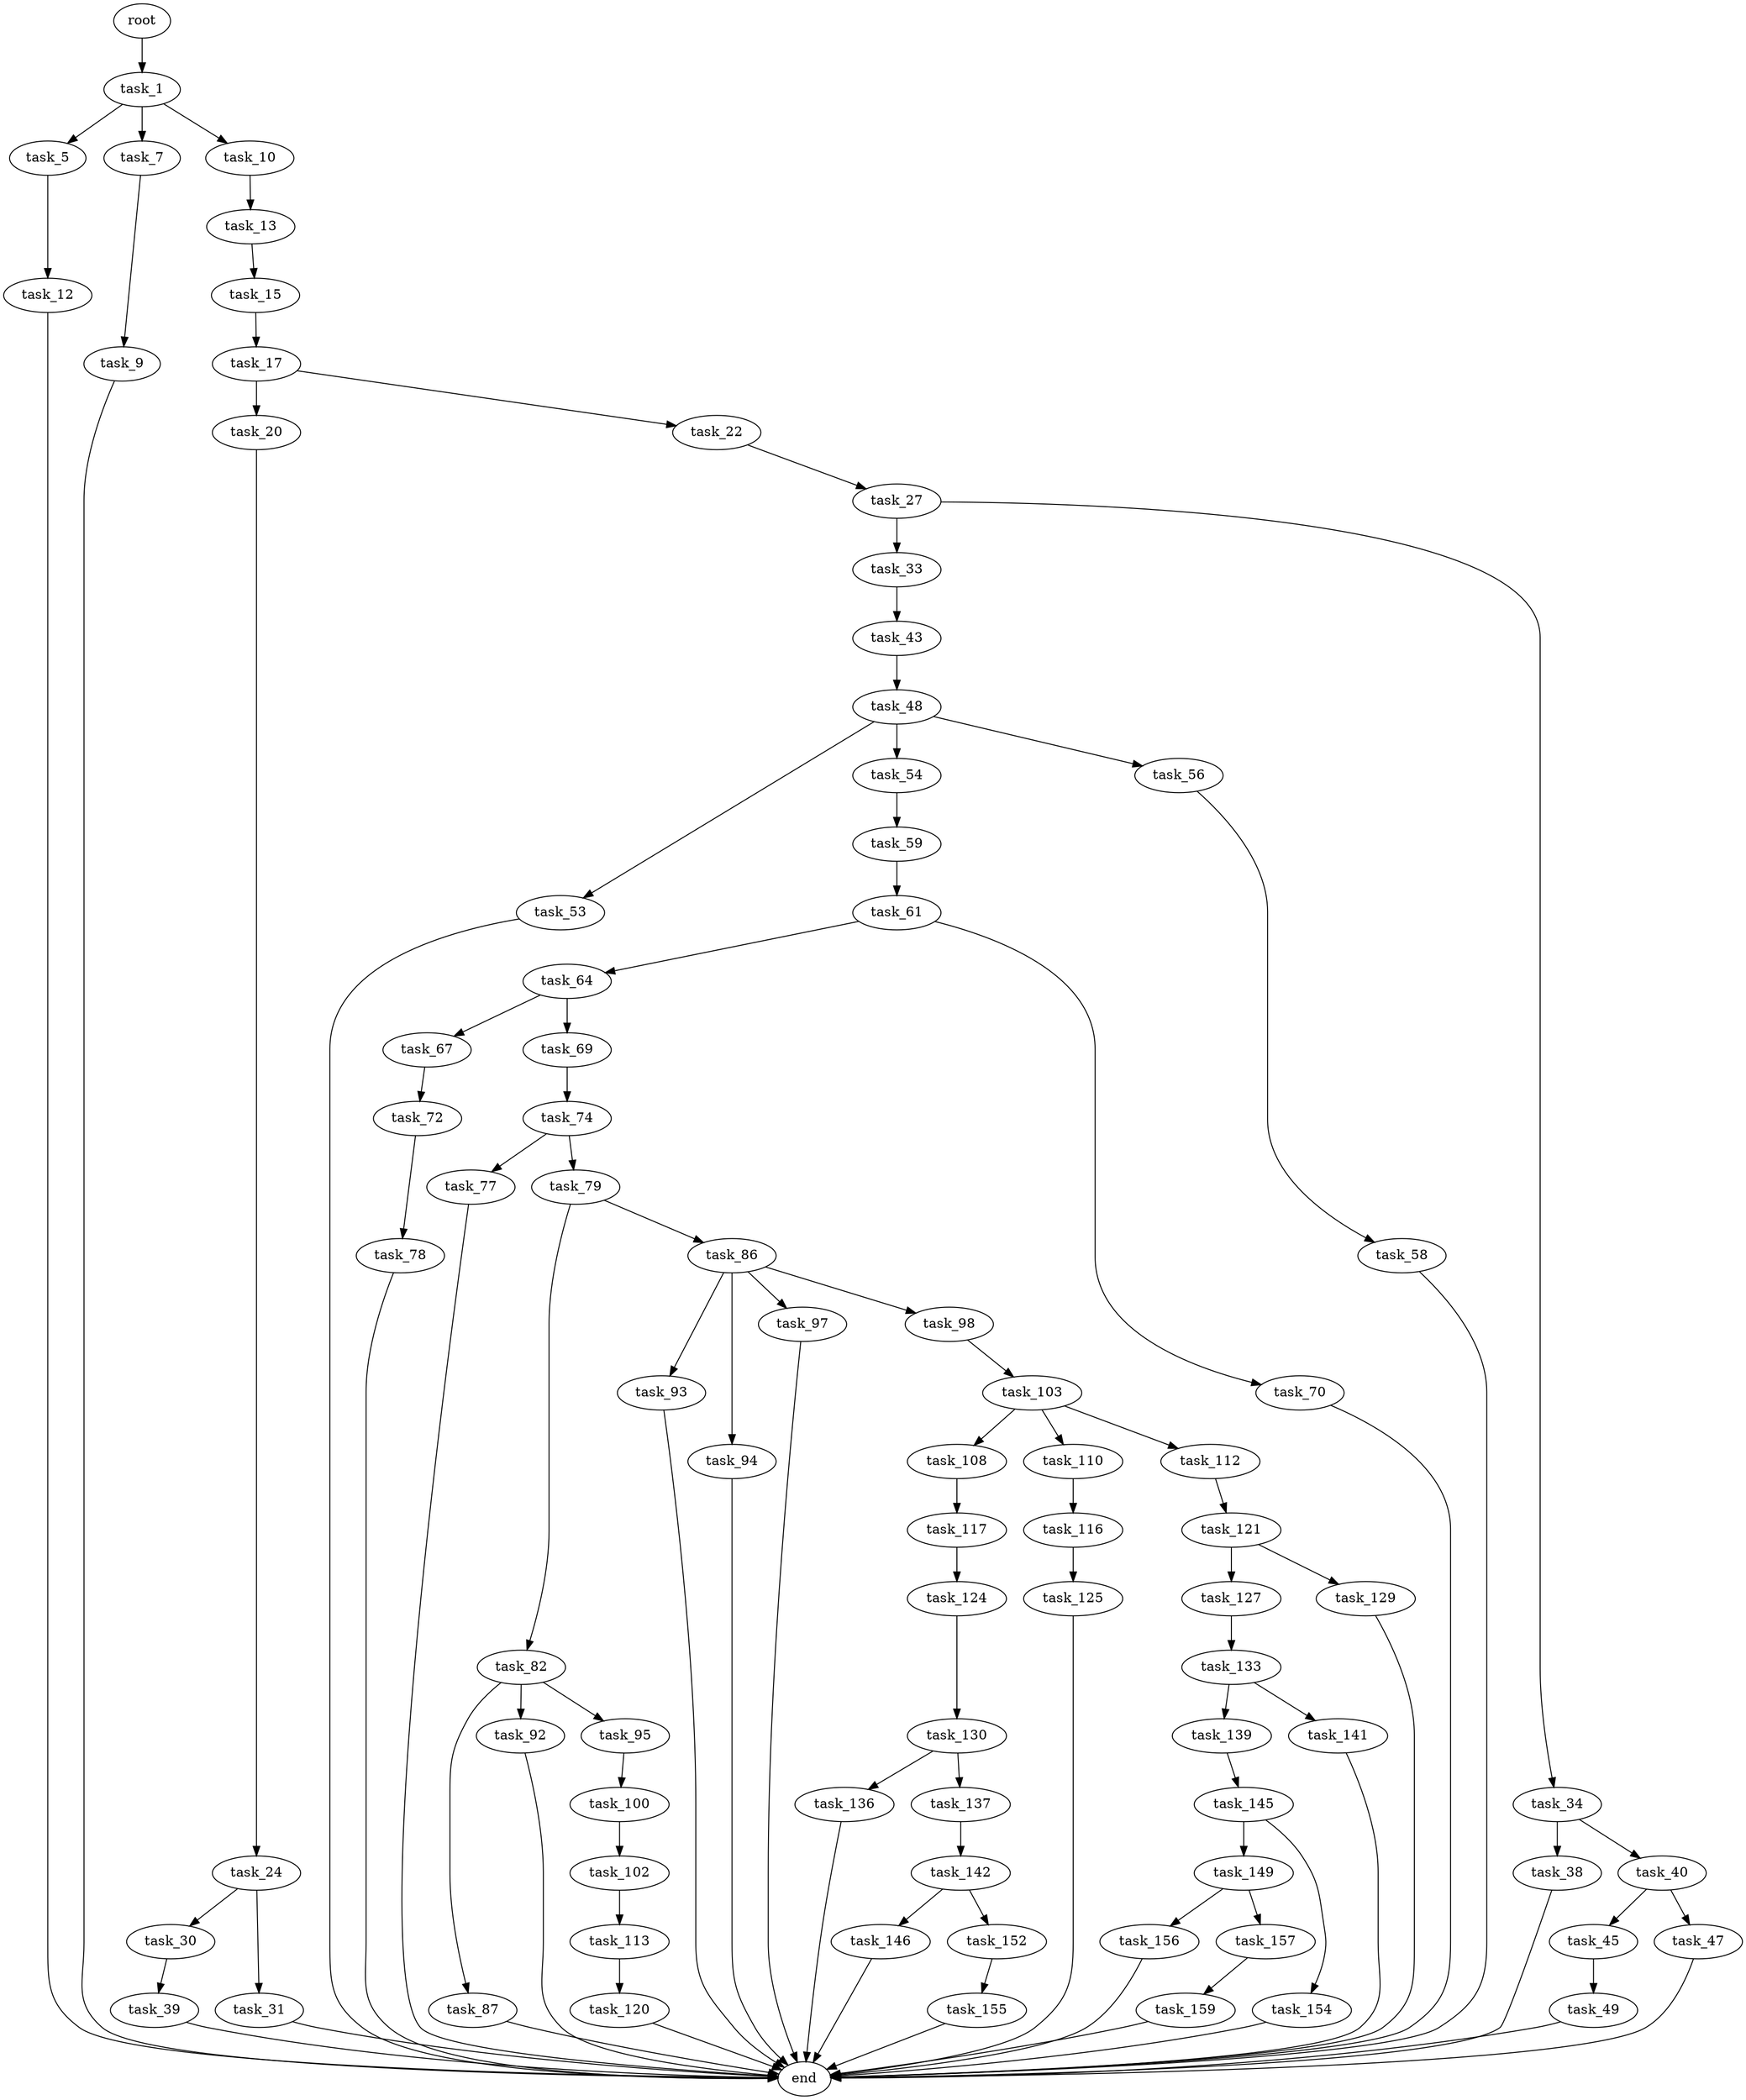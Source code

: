 digraph G {
  root [size="0.000000"];
  task_1 [size="782757789696.000000"];
  task_5 [size="264570601256.000000"];
  task_7 [size="9039593512.000000"];
  task_9 [size="46857282547.000000"];
  task_10 [size="26162817425.000000"];
  task_12 [size="231928233984.000000"];
  task_13 [size="308329435788.000000"];
  task_15 [size="26998278571.000000"];
  task_17 [size="549755813888.000000"];
  task_20 [size="23544746472.000000"];
  task_22 [size="25213447079.000000"];
  task_24 [size="1774727567.000000"];
  task_27 [size="15702606961.000000"];
  task_30 [size="31779948548.000000"];
  task_31 [size="4575729474.000000"];
  task_33 [size="368293445632.000000"];
  task_34 [size="782757789696.000000"];
  task_38 [size="155626349351.000000"];
  task_39 [size="368293445632.000000"];
  task_40 [size="8243488697.000000"];
  task_43 [size="226604279688.000000"];
  task_45 [size="549755813888.000000"];
  task_47 [size="51910722565.000000"];
  task_48 [size="1307259616604.000000"];
  task_49 [size="449090773627.000000"];
  task_53 [size="368293445632.000000"];
  task_54 [size="1304700984010.000000"];
  task_56 [size="316990515877.000000"];
  task_58 [size="231928233984.000000"];
  task_59 [size="13861590122.000000"];
  task_61 [size="782757789696.000000"];
  task_64 [size="454231176563.000000"];
  task_67 [size="435985821178.000000"];
  task_69 [size="231928233984.000000"];
  task_70 [size="700632921029.000000"];
  task_72 [size="7391490636.000000"];
  task_74 [size="11757379031.000000"];
  task_77 [size="20707138045.000000"];
  task_78 [size="15002903881.000000"];
  task_79 [size="184011323329.000000"];
  task_82 [size="713556160599.000000"];
  task_86 [size="231928233984.000000"];
  task_87 [size="1779014544.000000"];
  task_92 [size="195141786495.000000"];
  task_93 [size="134217728000.000000"];
  task_94 [size="549755813888.000000"];
  task_95 [size="142576865648.000000"];
  task_97 [size="28991029248.000000"];
  task_98 [size="4737699715.000000"];
  task_100 [size="4004370991.000000"];
  task_102 [size="28991029248.000000"];
  task_103 [size="26234679325.000000"];
  task_108 [size="4920410439.000000"];
  task_110 [size="12799189119.000000"];
  task_112 [size="22398046289.000000"];
  task_113 [size="8043514644.000000"];
  task_116 [size="231928233984.000000"];
  task_117 [size="549755813888.000000"];
  task_120 [size="58794802162.000000"];
  task_121 [size="1073741824000.000000"];
  task_124 [size="231928233984.000000"];
  task_125 [size="549755813888.000000"];
  task_127 [size="68719476736.000000"];
  task_129 [size="37721403844.000000"];
  task_130 [size="101844212750.000000"];
  task_133 [size="8589934592.000000"];
  task_136 [size="8589934592.000000"];
  task_137 [size="231928233984.000000"];
  task_139 [size="26389507580.000000"];
  task_141 [size="171279378698.000000"];
  task_142 [size="68719476736.000000"];
  task_145 [size="368293445632.000000"];
  task_146 [size="231928233984.000000"];
  task_149 [size="231928233984.000000"];
  task_152 [size="549755813888.000000"];
  task_154 [size="16366839891.000000"];
  task_155 [size="134217728000.000000"];
  task_156 [size="14496516803.000000"];
  task_157 [size="905201498.000000"];
  task_159 [size="38696528359.000000"];
  end [size="0.000000"];

  root -> task_1 [size="1.000000"];
  task_1 -> task_5 [size="679477248.000000"];
  task_1 -> task_7 [size="679477248.000000"];
  task_1 -> task_10 [size="679477248.000000"];
  task_5 -> task_12 [size="301989888.000000"];
  task_7 -> task_9 [size="536870912.000000"];
  task_9 -> end [size="1.000000"];
  task_10 -> task_13 [size="838860800.000000"];
  task_12 -> end [size="1.000000"];
  task_13 -> task_15 [size="301989888.000000"];
  task_15 -> task_17 [size="679477248.000000"];
  task_17 -> task_20 [size="536870912.000000"];
  task_17 -> task_22 [size="536870912.000000"];
  task_20 -> task_24 [size="33554432.000000"];
  task_22 -> task_27 [size="411041792.000000"];
  task_24 -> task_30 [size="33554432.000000"];
  task_24 -> task_31 [size="33554432.000000"];
  task_27 -> task_33 [size="301989888.000000"];
  task_27 -> task_34 [size="301989888.000000"];
  task_30 -> task_39 [size="536870912.000000"];
  task_31 -> end [size="1.000000"];
  task_33 -> task_43 [size="411041792.000000"];
  task_34 -> task_38 [size="679477248.000000"];
  task_34 -> task_40 [size="679477248.000000"];
  task_38 -> end [size="1.000000"];
  task_39 -> end [size="1.000000"];
  task_40 -> task_45 [size="536870912.000000"];
  task_40 -> task_47 [size="536870912.000000"];
  task_43 -> task_48 [size="411041792.000000"];
  task_45 -> task_49 [size="536870912.000000"];
  task_47 -> end [size="1.000000"];
  task_48 -> task_53 [size="838860800.000000"];
  task_48 -> task_54 [size="838860800.000000"];
  task_48 -> task_56 [size="838860800.000000"];
  task_49 -> end [size="1.000000"];
  task_53 -> end [size="1.000000"];
  task_54 -> task_59 [size="838860800.000000"];
  task_56 -> task_58 [size="209715200.000000"];
  task_58 -> end [size="1.000000"];
  task_59 -> task_61 [size="301989888.000000"];
  task_61 -> task_64 [size="679477248.000000"];
  task_61 -> task_70 [size="679477248.000000"];
  task_64 -> task_67 [size="838860800.000000"];
  task_64 -> task_69 [size="838860800.000000"];
  task_67 -> task_72 [size="838860800.000000"];
  task_69 -> task_74 [size="301989888.000000"];
  task_70 -> end [size="1.000000"];
  task_72 -> task_78 [size="411041792.000000"];
  task_74 -> task_77 [size="209715200.000000"];
  task_74 -> task_79 [size="209715200.000000"];
  task_77 -> end [size="1.000000"];
  task_78 -> end [size="1.000000"];
  task_79 -> task_82 [size="134217728.000000"];
  task_79 -> task_86 [size="134217728.000000"];
  task_82 -> task_87 [size="838860800.000000"];
  task_82 -> task_92 [size="838860800.000000"];
  task_82 -> task_95 [size="838860800.000000"];
  task_86 -> task_93 [size="301989888.000000"];
  task_86 -> task_94 [size="301989888.000000"];
  task_86 -> task_97 [size="301989888.000000"];
  task_86 -> task_98 [size="301989888.000000"];
  task_87 -> end [size="1.000000"];
  task_92 -> end [size="1.000000"];
  task_93 -> end [size="1.000000"];
  task_94 -> end [size="1.000000"];
  task_95 -> task_100 [size="301989888.000000"];
  task_97 -> end [size="1.000000"];
  task_98 -> task_103 [size="75497472.000000"];
  task_100 -> task_102 [size="134217728.000000"];
  task_102 -> task_113 [size="75497472.000000"];
  task_103 -> task_108 [size="33554432.000000"];
  task_103 -> task_110 [size="33554432.000000"];
  task_103 -> task_112 [size="33554432.000000"];
  task_108 -> task_117 [size="536870912.000000"];
  task_110 -> task_116 [size="679477248.000000"];
  task_112 -> task_121 [size="411041792.000000"];
  task_113 -> task_120 [size="134217728.000000"];
  task_116 -> task_125 [size="301989888.000000"];
  task_117 -> task_124 [size="536870912.000000"];
  task_120 -> end [size="1.000000"];
  task_121 -> task_127 [size="838860800.000000"];
  task_121 -> task_129 [size="838860800.000000"];
  task_124 -> task_130 [size="301989888.000000"];
  task_125 -> end [size="1.000000"];
  task_127 -> task_133 [size="134217728.000000"];
  task_129 -> end [size="1.000000"];
  task_130 -> task_136 [size="411041792.000000"];
  task_130 -> task_137 [size="411041792.000000"];
  task_133 -> task_139 [size="33554432.000000"];
  task_133 -> task_141 [size="33554432.000000"];
  task_136 -> end [size="1.000000"];
  task_137 -> task_142 [size="301989888.000000"];
  task_139 -> task_145 [size="33554432.000000"];
  task_141 -> end [size="1.000000"];
  task_142 -> task_146 [size="134217728.000000"];
  task_142 -> task_152 [size="134217728.000000"];
  task_145 -> task_149 [size="411041792.000000"];
  task_145 -> task_154 [size="411041792.000000"];
  task_146 -> end [size="1.000000"];
  task_149 -> task_156 [size="301989888.000000"];
  task_149 -> task_157 [size="301989888.000000"];
  task_152 -> task_155 [size="536870912.000000"];
  task_154 -> end [size="1.000000"];
  task_155 -> end [size="1.000000"];
  task_156 -> end [size="1.000000"];
  task_157 -> task_159 [size="33554432.000000"];
  task_159 -> end [size="1.000000"];
}
